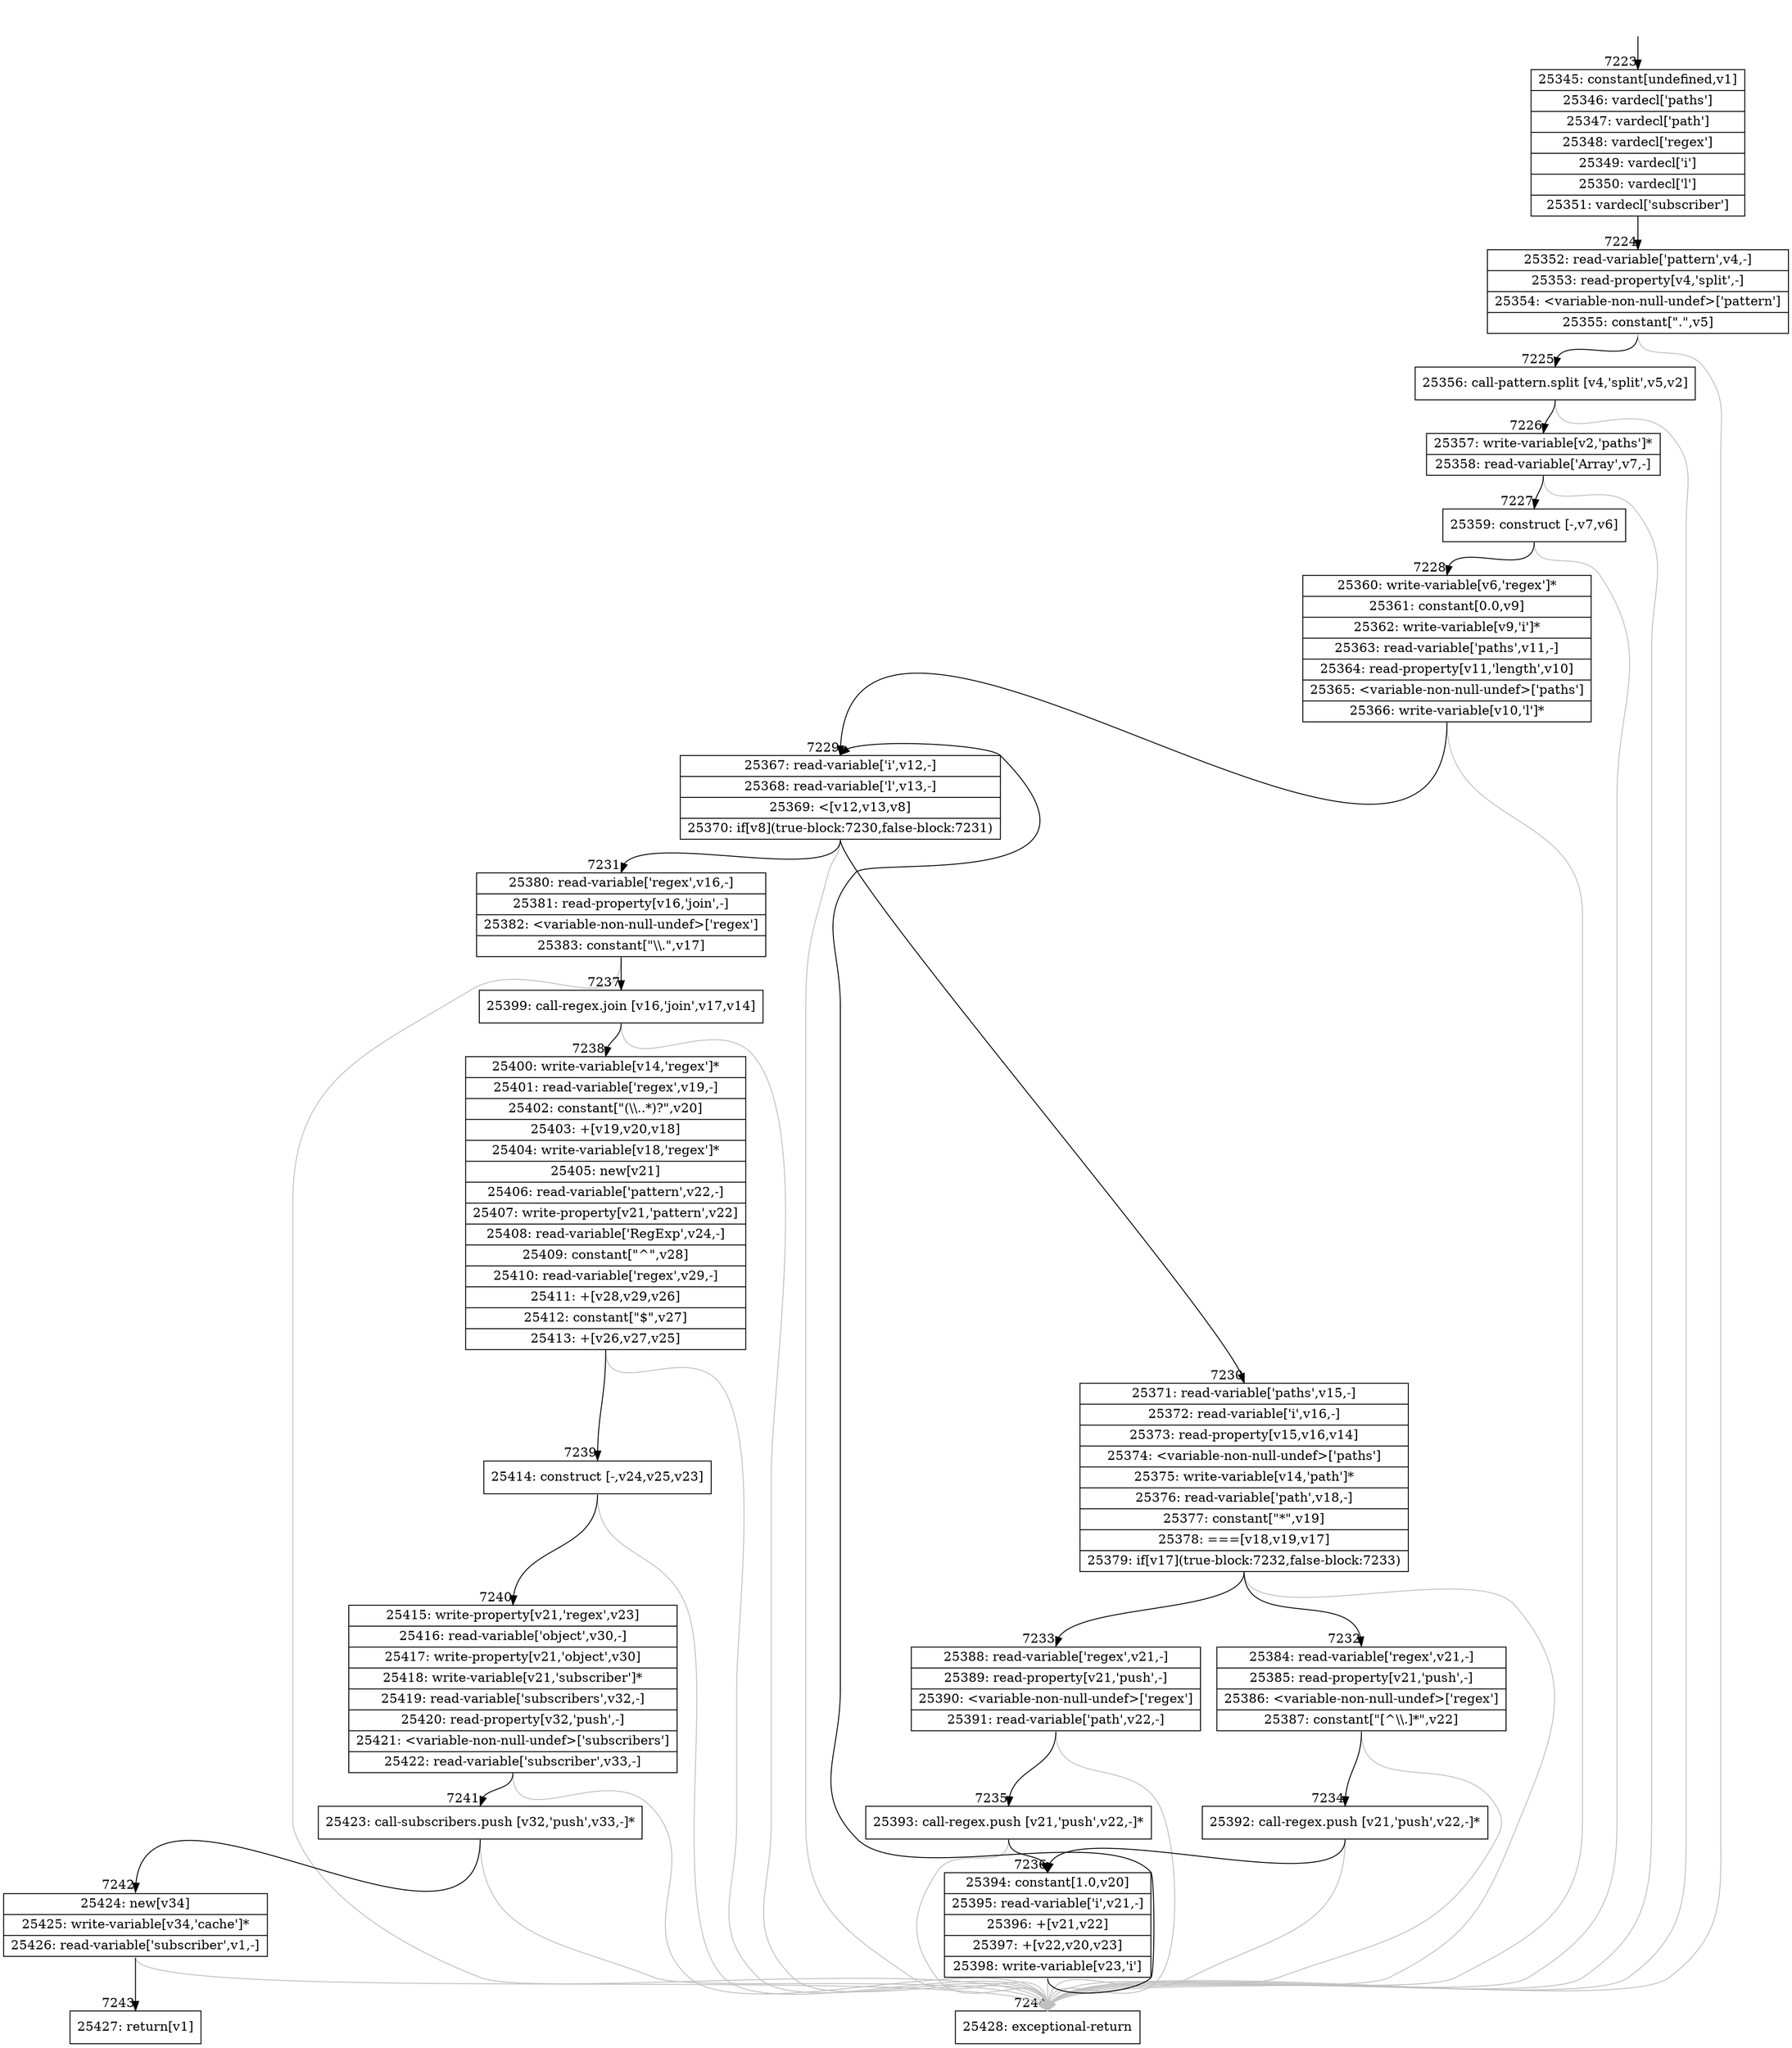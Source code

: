 digraph {
rankdir="TD"
BB_entry599[shape=none,label=""];
BB_entry599 -> BB7223 [tailport=s, headport=n, headlabel="    7223"]
BB7223 [shape=record label="{25345: constant[undefined,v1]|25346: vardecl['paths']|25347: vardecl['path']|25348: vardecl['regex']|25349: vardecl['i']|25350: vardecl['l']|25351: vardecl['subscriber']}" ] 
BB7223 -> BB7224 [tailport=s, headport=n, headlabel="      7224"]
BB7224 [shape=record label="{25352: read-variable['pattern',v4,-]|25353: read-property[v4,'split',-]|25354: \<variable-non-null-undef\>['pattern']|25355: constant[\".\",v5]}" ] 
BB7224 -> BB7225 [tailport=s, headport=n, headlabel="      7225"]
BB7224 -> BB7244 [tailport=s, headport=n, color=gray, headlabel="      7244"]
BB7225 [shape=record label="{25356: call-pattern.split [v4,'split',v5,v2]}" ] 
BB7225 -> BB7226 [tailport=s, headport=n, headlabel="      7226"]
BB7225 -> BB7244 [tailport=s, headport=n, color=gray]
BB7226 [shape=record label="{25357: write-variable[v2,'paths']*|25358: read-variable['Array',v7,-]}" ] 
BB7226 -> BB7227 [tailport=s, headport=n, headlabel="      7227"]
BB7226 -> BB7244 [tailport=s, headport=n, color=gray]
BB7227 [shape=record label="{25359: construct [-,v7,v6]}" ] 
BB7227 -> BB7228 [tailport=s, headport=n, headlabel="      7228"]
BB7227 -> BB7244 [tailport=s, headport=n, color=gray]
BB7228 [shape=record label="{25360: write-variable[v6,'regex']*|25361: constant[0.0,v9]|25362: write-variable[v9,'i']*|25363: read-variable['paths',v11,-]|25364: read-property[v11,'length',v10]|25365: \<variable-non-null-undef\>['paths']|25366: write-variable[v10,'l']*}" ] 
BB7228 -> BB7229 [tailport=s, headport=n, headlabel="      7229"]
BB7228 -> BB7244 [tailport=s, headport=n, color=gray]
BB7229 [shape=record label="{25367: read-variable['i',v12,-]|25368: read-variable['l',v13,-]|25369: \<[v12,v13,v8]|25370: if[v8](true-block:7230,false-block:7231)}" ] 
BB7229 -> BB7230 [tailport=s, headport=n, headlabel="      7230"]
BB7229 -> BB7231 [tailport=s, headport=n, headlabel="      7231"]
BB7229 -> BB7244 [tailport=s, headport=n, color=gray]
BB7230 [shape=record label="{25371: read-variable['paths',v15,-]|25372: read-variable['i',v16,-]|25373: read-property[v15,v16,v14]|25374: \<variable-non-null-undef\>['paths']|25375: write-variable[v14,'path']*|25376: read-variable['path',v18,-]|25377: constant[\"*\",v19]|25378: ===[v18,v19,v17]|25379: if[v17](true-block:7232,false-block:7233)}" ] 
BB7230 -> BB7232 [tailport=s, headport=n, headlabel="      7232"]
BB7230 -> BB7233 [tailport=s, headport=n, headlabel="      7233"]
BB7230 -> BB7244 [tailport=s, headport=n, color=gray]
BB7231 [shape=record label="{25380: read-variable['regex',v16,-]|25381: read-property[v16,'join',-]|25382: \<variable-non-null-undef\>['regex']|25383: constant[\"\\\\.\",v17]}" ] 
BB7231 -> BB7237 [tailport=s, headport=n, headlabel="      7237"]
BB7231 -> BB7244 [tailport=s, headport=n, color=gray]
BB7232 [shape=record label="{25384: read-variable['regex',v21,-]|25385: read-property[v21,'push',-]|25386: \<variable-non-null-undef\>['regex']|25387: constant[\"[^\\\\.]*\",v22]}" ] 
BB7232 -> BB7234 [tailport=s, headport=n, headlabel="      7234"]
BB7232 -> BB7244 [tailport=s, headport=n, color=gray]
BB7233 [shape=record label="{25388: read-variable['regex',v21,-]|25389: read-property[v21,'push',-]|25390: \<variable-non-null-undef\>['regex']|25391: read-variable['path',v22,-]}" ] 
BB7233 -> BB7235 [tailport=s, headport=n, headlabel="      7235"]
BB7233 -> BB7244 [tailport=s, headport=n, color=gray]
BB7234 [shape=record label="{25392: call-regex.push [v21,'push',v22,-]*}" ] 
BB7234 -> BB7236 [tailport=s, headport=n, headlabel="      7236"]
BB7234 -> BB7244 [tailport=s, headport=n, color=gray]
BB7235 [shape=record label="{25393: call-regex.push [v21,'push',v22,-]*}" ] 
BB7235 -> BB7236 [tailport=s, headport=n]
BB7235 -> BB7244 [tailport=s, headport=n, color=gray]
BB7236 [shape=record label="{25394: constant[1.0,v20]|25395: read-variable['i',v21,-]|25396: +[v21,v22]|25397: +[v22,v20,v23]|25398: write-variable[v23,'i']}" ] 
BB7236 -> BB7229 [tailport=s, headport=n]
BB7236 -> BB7244 [tailport=s, headport=n, color=gray]
BB7237 [shape=record label="{25399: call-regex.join [v16,'join',v17,v14]}" ] 
BB7237 -> BB7238 [tailport=s, headport=n, headlabel="      7238"]
BB7237 -> BB7244 [tailport=s, headport=n, color=gray]
BB7238 [shape=record label="{25400: write-variable[v14,'regex']*|25401: read-variable['regex',v19,-]|25402: constant[\"(\\\\..*)?\",v20]|25403: +[v19,v20,v18]|25404: write-variable[v18,'regex']*|25405: new[v21]|25406: read-variable['pattern',v22,-]|25407: write-property[v21,'pattern',v22]|25408: read-variable['RegExp',v24,-]|25409: constant[\"^\",v28]|25410: read-variable['regex',v29,-]|25411: +[v28,v29,v26]|25412: constant[\"$\",v27]|25413: +[v26,v27,v25]}" ] 
BB7238 -> BB7239 [tailport=s, headport=n, headlabel="      7239"]
BB7238 -> BB7244 [tailport=s, headport=n, color=gray]
BB7239 [shape=record label="{25414: construct [-,v24,v25,v23]}" ] 
BB7239 -> BB7240 [tailport=s, headport=n, headlabel="      7240"]
BB7239 -> BB7244 [tailport=s, headport=n, color=gray]
BB7240 [shape=record label="{25415: write-property[v21,'regex',v23]|25416: read-variable['object',v30,-]|25417: write-property[v21,'object',v30]|25418: write-variable[v21,'subscriber']*|25419: read-variable['subscribers',v32,-]|25420: read-property[v32,'push',-]|25421: \<variable-non-null-undef\>['subscribers']|25422: read-variable['subscriber',v33,-]}" ] 
BB7240 -> BB7241 [tailport=s, headport=n, headlabel="      7241"]
BB7240 -> BB7244 [tailport=s, headport=n, color=gray]
BB7241 [shape=record label="{25423: call-subscribers.push [v32,'push',v33,-]*}" ] 
BB7241 -> BB7242 [tailport=s, headport=n, headlabel="      7242"]
BB7241 -> BB7244 [tailport=s, headport=n, color=gray]
BB7242 [shape=record label="{25424: new[v34]|25425: write-variable[v34,'cache']*|25426: read-variable['subscriber',v1,-]}" ] 
BB7242 -> BB7243 [tailport=s, headport=n, headlabel="      7243"]
BB7242 -> BB7244 [tailport=s, headport=n, color=gray]
BB7243 [shape=record label="{25427: return[v1]}" ] 
BB7244 [shape=record label="{25428: exceptional-return}" ] 
//#$~ 13369
}
